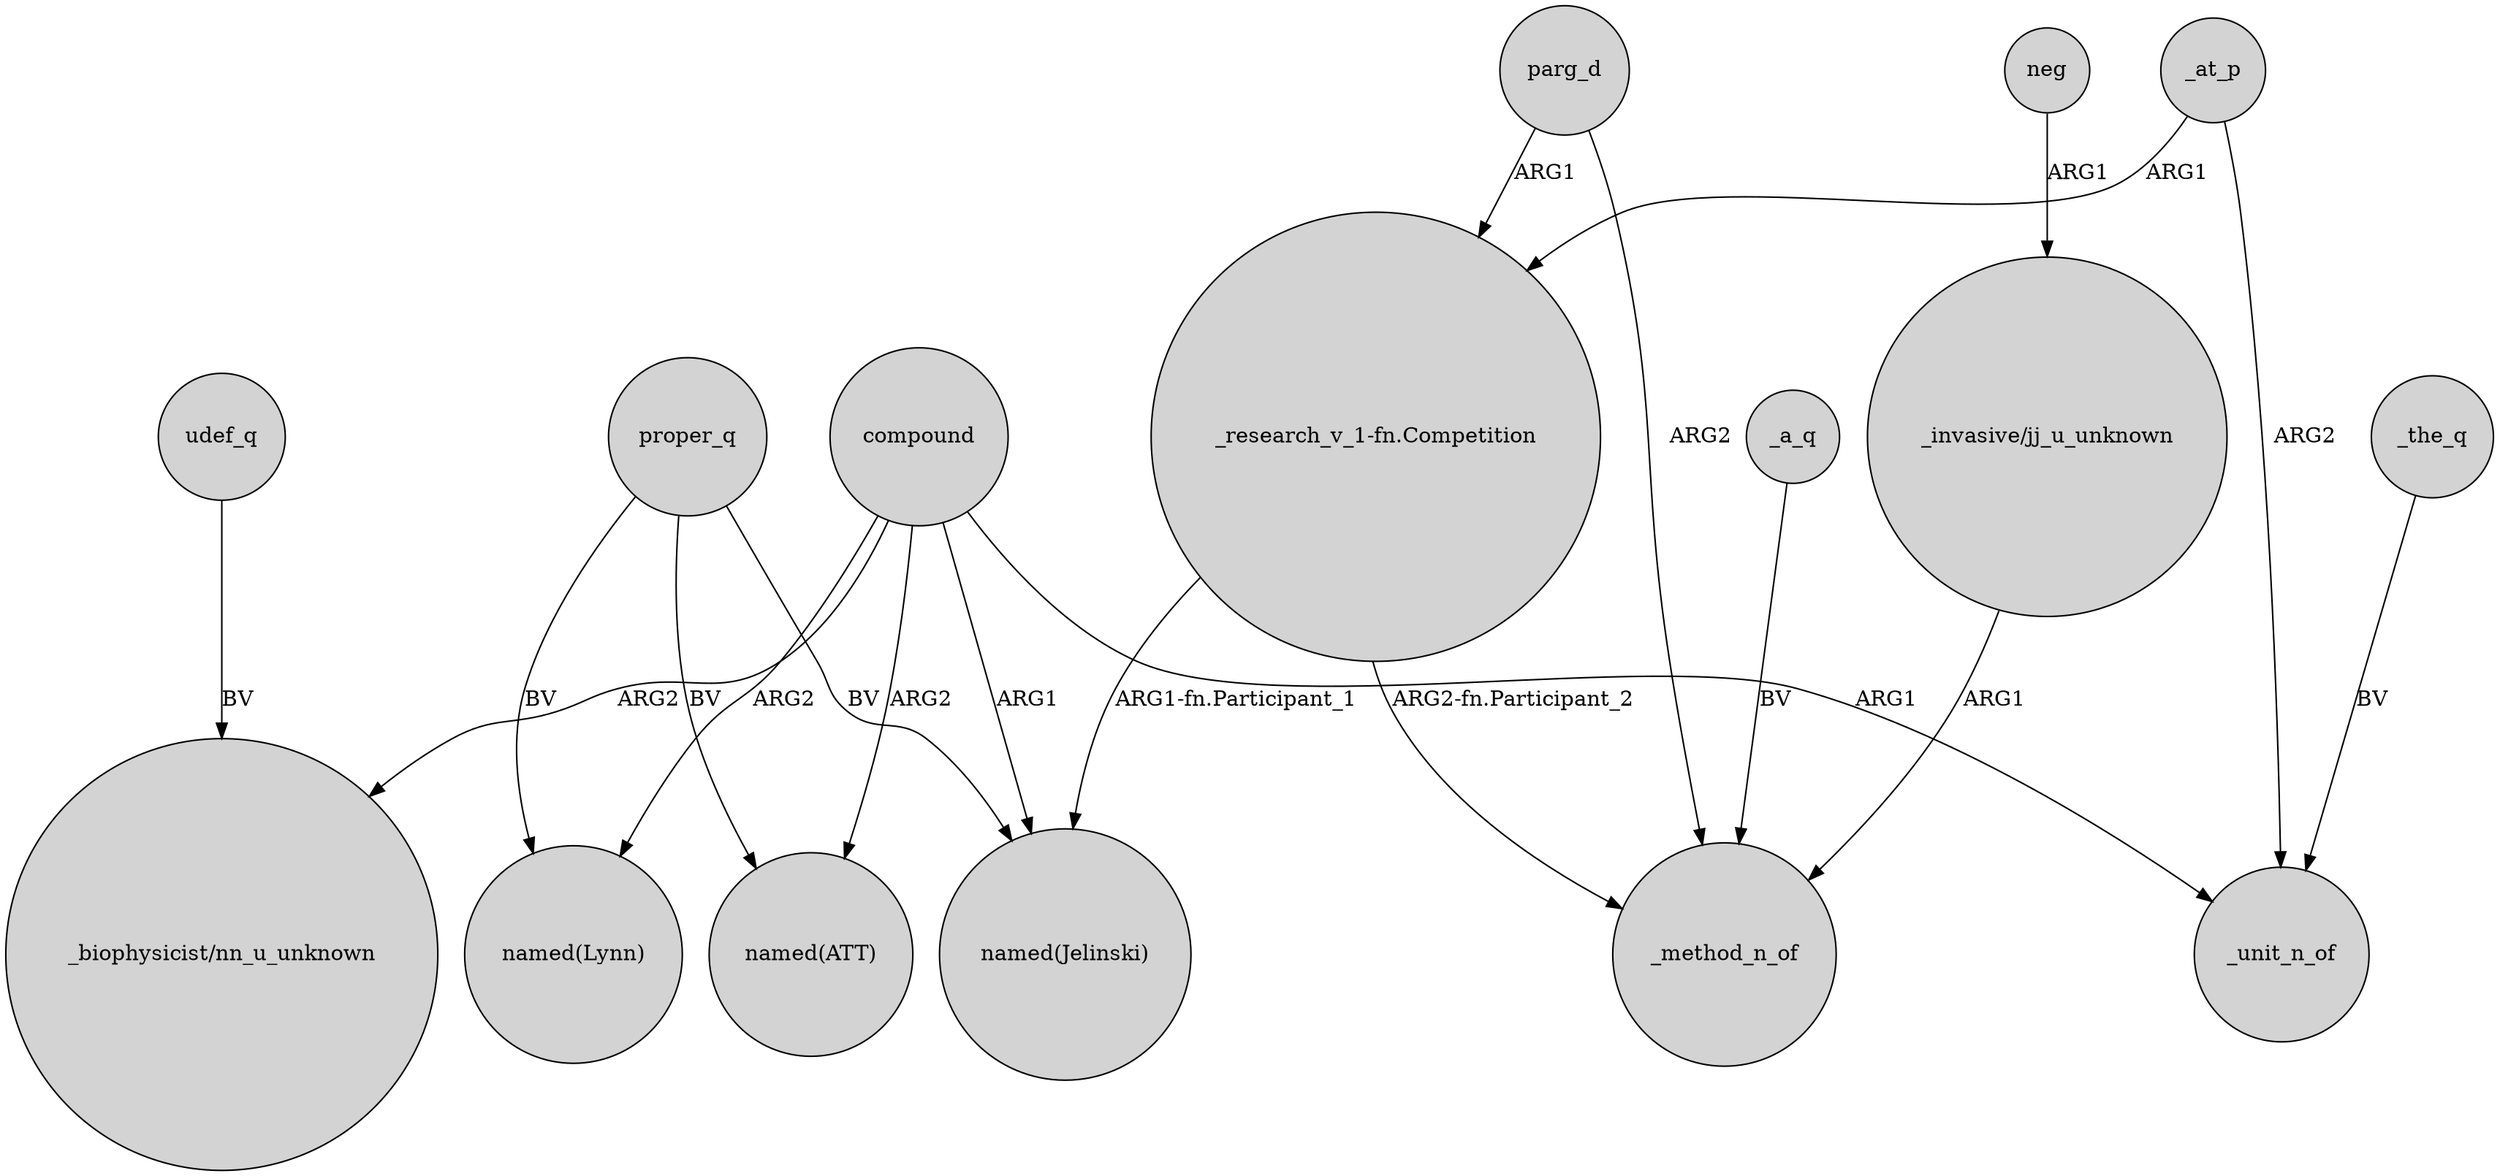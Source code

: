 digraph {
	node [shape=circle style=filled]
	compound -> "_biophysicist/nn_u_unknown" [label=ARG2]
	proper_q -> "named(ATT)" [label=BV]
	proper_q -> "named(Lynn)" [label=BV]
	parg_d -> "_research_v_1-fn.Competition" [label=ARG1]
	_at_p -> _unit_n_of [label=ARG2]
	"_research_v_1-fn.Competition" -> "named(Jelinski)" [label="ARG1-fn.Participant_1"]
	compound -> "named(Lynn)" [label=ARG2]
	_a_q -> _method_n_of [label=BV]
	compound -> "named(Jelinski)" [label=ARG1]
	"_research_v_1-fn.Competition" -> _method_n_of [label="ARG2-fn.Participant_2"]
	_at_p -> "_research_v_1-fn.Competition" [label=ARG1]
	parg_d -> _method_n_of [label=ARG2]
	proper_q -> "named(Jelinski)" [label=BV]
	"_invasive/jj_u_unknown" -> _method_n_of [label=ARG1]
	compound -> _unit_n_of [label=ARG1]
	neg -> "_invasive/jj_u_unknown" [label=ARG1]
	_the_q -> _unit_n_of [label=BV]
	compound -> "named(ATT)" [label=ARG2]
	udef_q -> "_biophysicist/nn_u_unknown" [label=BV]
}
